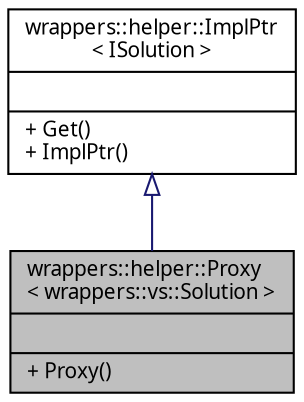 digraph "wrappers::helper::Proxy&lt; wrappers::vs::Solution &gt;"
{
 // INTERACTIVE_SVG=YES
  edge [fontname="Verdana",fontsize="10",labelfontname="Verdana",labelfontsize="10"];
  node [fontname="Verdana",fontsize="10",shape=record];
  Node1 [label="{wrappers::helper::Proxy\l\< wrappers::vs::Solution \>\n||+ Proxy()\l}",height=0.2,width=0.4,color="black", fillcolor="grey75", style="filled", fontcolor="black"];
  Node2 -> Node1 [dir="back",color="midnightblue",fontsize="10",style="solid",arrowtail="onormal",fontname="Verdana"];
  Node2 [label="{wrappers::helper::ImplPtr\l\< ISolution \>\n||+ Get()\l+ ImplPtr()\l}",height=0.2,width=0.4,color="black", fillcolor="white", style="filled",URL="$classwrappers_1_1helper_1_1_impl_ptr.html"];
}
